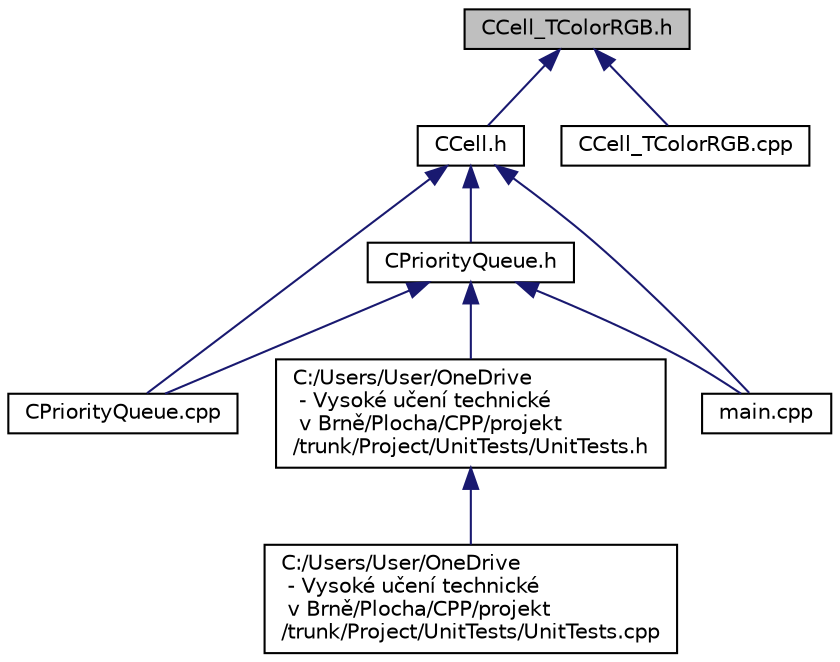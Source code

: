 digraph "CCell_TColorRGB.h"
{
 // LATEX_PDF_SIZE
  edge [fontname="Helvetica",fontsize="10",labelfontname="Helvetica",labelfontsize="10"];
  node [fontname="Helvetica",fontsize="10",shape=record];
  Node1 [label="CCell_TColorRGB.h",height=0.2,width=0.4,color="black", fillcolor="grey75", style="filled", fontcolor="black",tooltip="CCell_TColorRGB class header."];
  Node1 -> Node2 [dir="back",color="midnightblue",fontsize="10",style="solid",fontname="Helvetica"];
  Node2 [label="CCell.h",height=0.2,width=0.4,color="black", fillcolor="white", style="filled",URL="$_c_cell_8h.html",tooltip="General header for CCell."];
  Node2 -> Node3 [dir="back",color="midnightblue",fontsize="10",style="solid",fontname="Helvetica"];
  Node3 [label="CPriorityQueue.cpp",height=0.2,width=0.4,color="black", fillcolor="white", style="filled",URL="$_c_priority_queue_8cpp.html",tooltip="CPriorityQueue class implementation."];
  Node2 -> Node4 [dir="back",color="midnightblue",fontsize="10",style="solid",fontname="Helvetica"];
  Node4 [label="CPriorityQueue.h",height=0.2,width=0.4,color="black", fillcolor="white", style="filled",URL="$_c_priority_queue_8h.html",tooltip="CPriorityQueue class header."];
  Node4 -> Node3 [dir="back",color="midnightblue",fontsize="10",style="solid",fontname="Helvetica"];
  Node4 -> Node5 [dir="back",color="midnightblue",fontsize="10",style="solid",fontname="Helvetica"];
  Node5 [label="main.cpp",height=0.2,width=0.4,color="black", fillcolor="white", style="filled",URL="$main_8cpp.html",tooltip="Main source."];
  Node4 -> Node6 [dir="back",color="midnightblue",fontsize="10",style="solid",fontname="Helvetica"];
  Node6 [label="C:/Users/User/OneDrive\l - Vysoké učení technické\l v Brně/Plocha/CPP/projekt\l/trunk/Project/UnitTests/UnitTests.h",height=0.2,width=0.4,color="black", fillcolor="white", style="filled",URL="$_unit_tests_8h.html",tooltip="Unit tests parameters and headers include for class CPriorityQueue."];
  Node6 -> Node7 [dir="back",color="midnightblue",fontsize="10",style="solid",fontname="Helvetica"];
  Node7 [label="C:/Users/User/OneDrive\l - Vysoké učení technické\l v Brně/Plocha/CPP/projekt\l/trunk/Project/UnitTests/UnitTests.cpp",height=0.2,width=0.4,color="black", fillcolor="white", style="filled",URL="$_unit_tests_8cpp.html",tooltip="Functionality unit tests for class CPriorityQueue."];
  Node2 -> Node5 [dir="back",color="midnightblue",fontsize="10",style="solid",fontname="Helvetica"];
  Node1 -> Node8 [dir="back",color="midnightblue",fontsize="10",style="solid",fontname="Helvetica"];
  Node8 [label="CCell_TColorRGB.cpp",height=0.2,width=0.4,color="black", fillcolor="white", style="filled",URL="$_c_cell___t_color_r_g_b_8cpp.html",tooltip="CCell_TColorRGB class source."];
}
